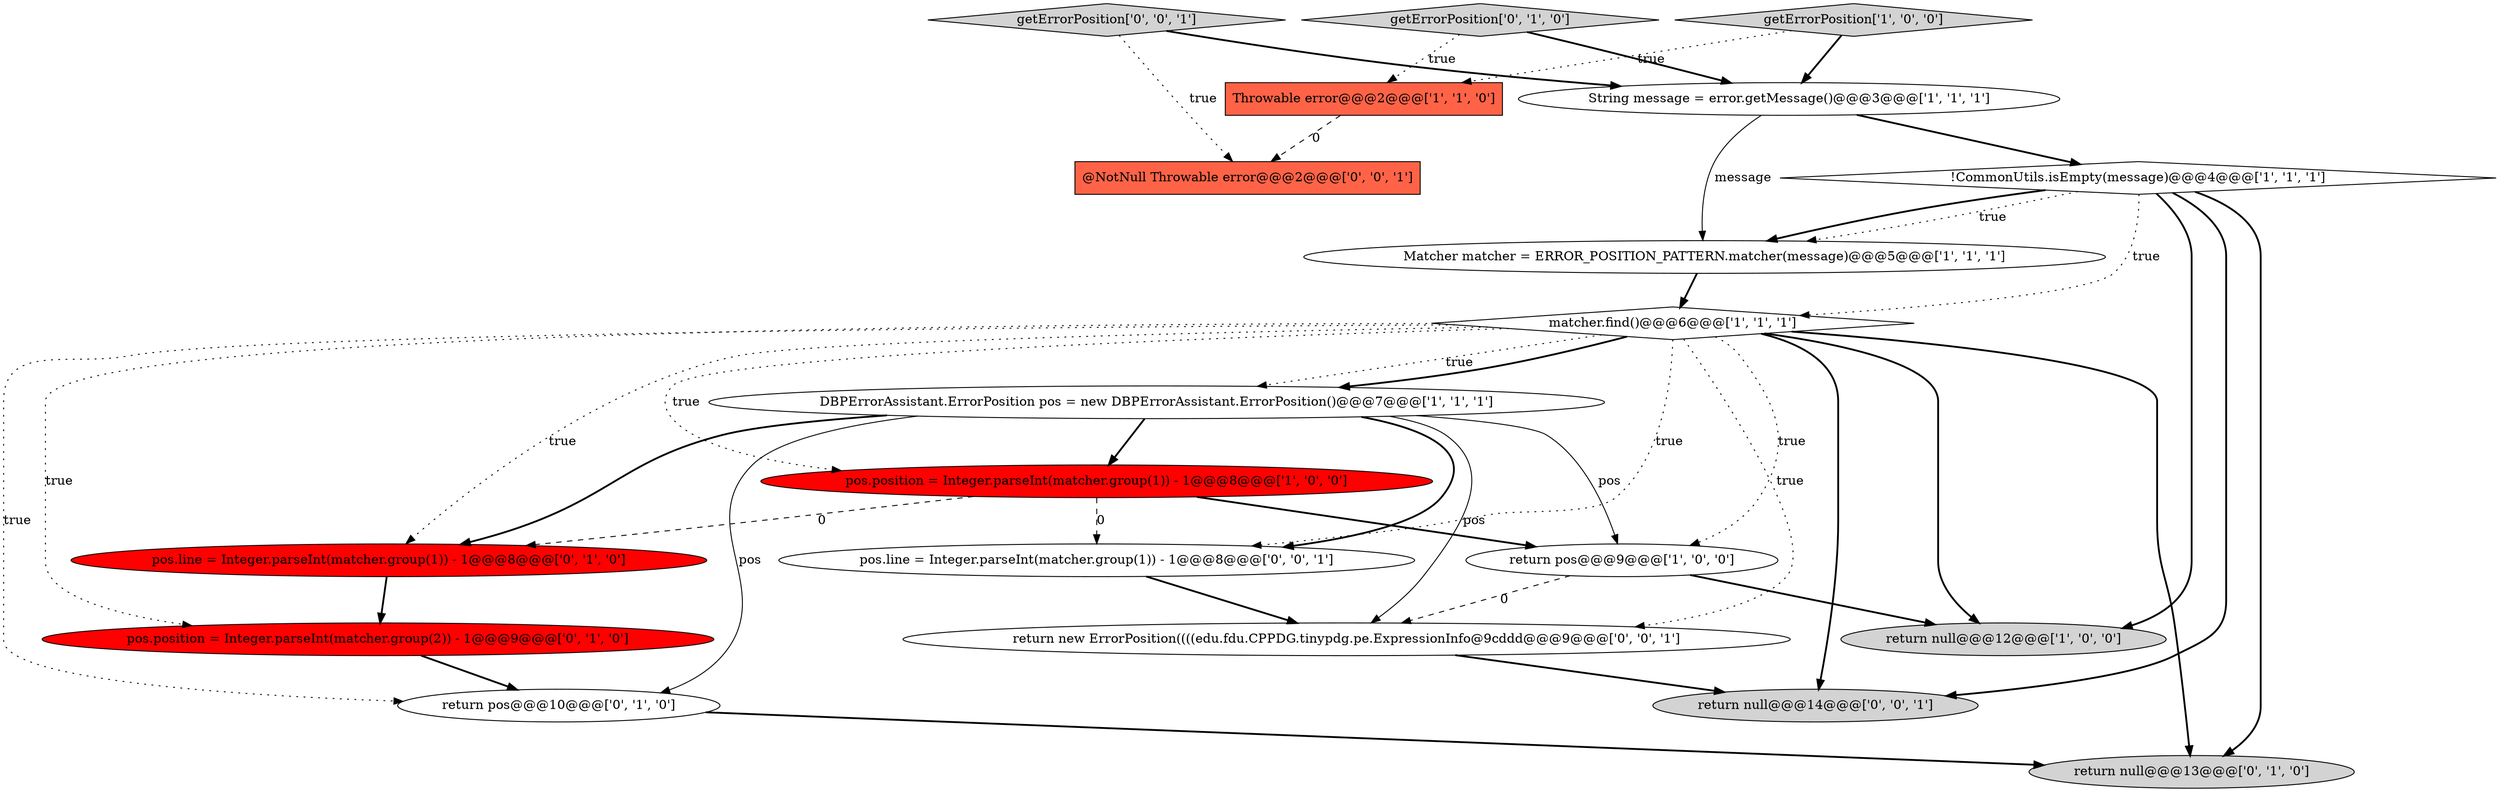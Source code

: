digraph {
10 [style = filled, label = "pos.line = Integer.parseInt(matcher.group(1)) - 1@@@8@@@['0', '1', '0']", fillcolor = red, shape = ellipse image = "AAA1AAABBB2BBB"];
6 [style = filled, label = "matcher.find()@@@6@@@['1', '1', '1']", fillcolor = white, shape = diamond image = "AAA0AAABBB1BBB"];
15 [style = filled, label = "return new ErrorPosition((((edu.fdu.CPPDG.tinypdg.pe.ExpressionInfo@9cddd@@@9@@@['0', '0', '1']", fillcolor = white, shape = ellipse image = "AAA0AAABBB3BBB"];
4 [style = filled, label = "getErrorPosition['1', '0', '0']", fillcolor = lightgray, shape = diamond image = "AAA0AAABBB1BBB"];
9 [style = filled, label = "String message = error.getMessage()@@@3@@@['1', '1', '1']", fillcolor = white, shape = ellipse image = "AAA0AAABBB1BBB"];
0 [style = filled, label = "Matcher matcher = ERROR_POSITION_PATTERN.matcher(message)@@@5@@@['1', '1', '1']", fillcolor = white, shape = ellipse image = "AAA0AAABBB1BBB"];
13 [style = filled, label = "return pos@@@10@@@['0', '1', '0']", fillcolor = white, shape = ellipse image = "AAA0AAABBB2BBB"];
19 [style = filled, label = "return null@@@14@@@['0', '0', '1']", fillcolor = lightgray, shape = ellipse image = "AAA0AAABBB3BBB"];
7 [style = filled, label = "Throwable error@@@2@@@['1', '1', '0']", fillcolor = tomato, shape = box image = "AAA0AAABBB1BBB"];
8 [style = filled, label = "DBPErrorAssistant.ErrorPosition pos = new DBPErrorAssistant.ErrorPosition()@@@7@@@['1', '1', '1']", fillcolor = white, shape = ellipse image = "AAA0AAABBB1BBB"];
12 [style = filled, label = "getErrorPosition['0', '1', '0']", fillcolor = lightgray, shape = diamond image = "AAA0AAABBB2BBB"];
16 [style = filled, label = "@NotNull Throwable error@@@2@@@['0', '0', '1']", fillcolor = tomato, shape = box image = "AAA0AAABBB3BBB"];
18 [style = filled, label = "getErrorPosition['0', '0', '1']", fillcolor = lightgray, shape = diamond image = "AAA0AAABBB3BBB"];
14 [style = filled, label = "return null@@@13@@@['0', '1', '0']", fillcolor = lightgray, shape = ellipse image = "AAA0AAABBB2BBB"];
3 [style = filled, label = "return pos@@@9@@@['1', '0', '0']", fillcolor = white, shape = ellipse image = "AAA0AAABBB1BBB"];
17 [style = filled, label = "pos.line = Integer.parseInt(matcher.group(1)) - 1@@@8@@@['0', '0', '1']", fillcolor = white, shape = ellipse image = "AAA0AAABBB3BBB"];
5 [style = filled, label = "!CommonUtils.isEmpty(message)@@@4@@@['1', '1', '1']", fillcolor = white, shape = diamond image = "AAA0AAABBB1BBB"];
1 [style = filled, label = "pos.position = Integer.parseInt(matcher.group(1)) - 1@@@8@@@['1', '0', '0']", fillcolor = red, shape = ellipse image = "AAA1AAABBB1BBB"];
2 [style = filled, label = "return null@@@12@@@['1', '0', '0']", fillcolor = lightgray, shape = ellipse image = "AAA0AAABBB1BBB"];
11 [style = filled, label = "pos.position = Integer.parseInt(matcher.group(2)) - 1@@@9@@@['0', '1', '0']", fillcolor = red, shape = ellipse image = "AAA1AAABBB2BBB"];
4->9 [style = bold, label=""];
8->10 [style = bold, label=""];
18->16 [style = dotted, label="true"];
0->6 [style = bold, label=""];
7->16 [style = dashed, label="0"];
6->13 [style = dotted, label="true"];
9->0 [style = solid, label="message"];
6->1 [style = dotted, label="true"];
1->3 [style = bold, label=""];
5->6 [style = dotted, label="true"];
4->7 [style = dotted, label="true"];
6->19 [style = bold, label=""];
5->0 [style = dotted, label="true"];
5->14 [style = bold, label=""];
1->10 [style = dashed, label="0"];
15->19 [style = bold, label=""];
12->9 [style = bold, label=""];
8->3 [style = solid, label="pos"];
6->17 [style = dotted, label="true"];
8->15 [style = solid, label="pos"];
6->2 [style = bold, label=""];
6->14 [style = bold, label=""];
8->17 [style = bold, label=""];
8->1 [style = bold, label=""];
5->19 [style = bold, label=""];
6->10 [style = dotted, label="true"];
5->2 [style = bold, label=""];
1->17 [style = dashed, label="0"];
3->2 [style = bold, label=""];
5->0 [style = bold, label=""];
6->8 [style = dotted, label="true"];
11->13 [style = bold, label=""];
6->8 [style = bold, label=""];
8->13 [style = solid, label="pos"];
17->15 [style = bold, label=""];
18->9 [style = bold, label=""];
9->5 [style = bold, label=""];
3->15 [style = dashed, label="0"];
6->15 [style = dotted, label="true"];
6->11 [style = dotted, label="true"];
6->3 [style = dotted, label="true"];
12->7 [style = dotted, label="true"];
13->14 [style = bold, label=""];
10->11 [style = bold, label=""];
}
